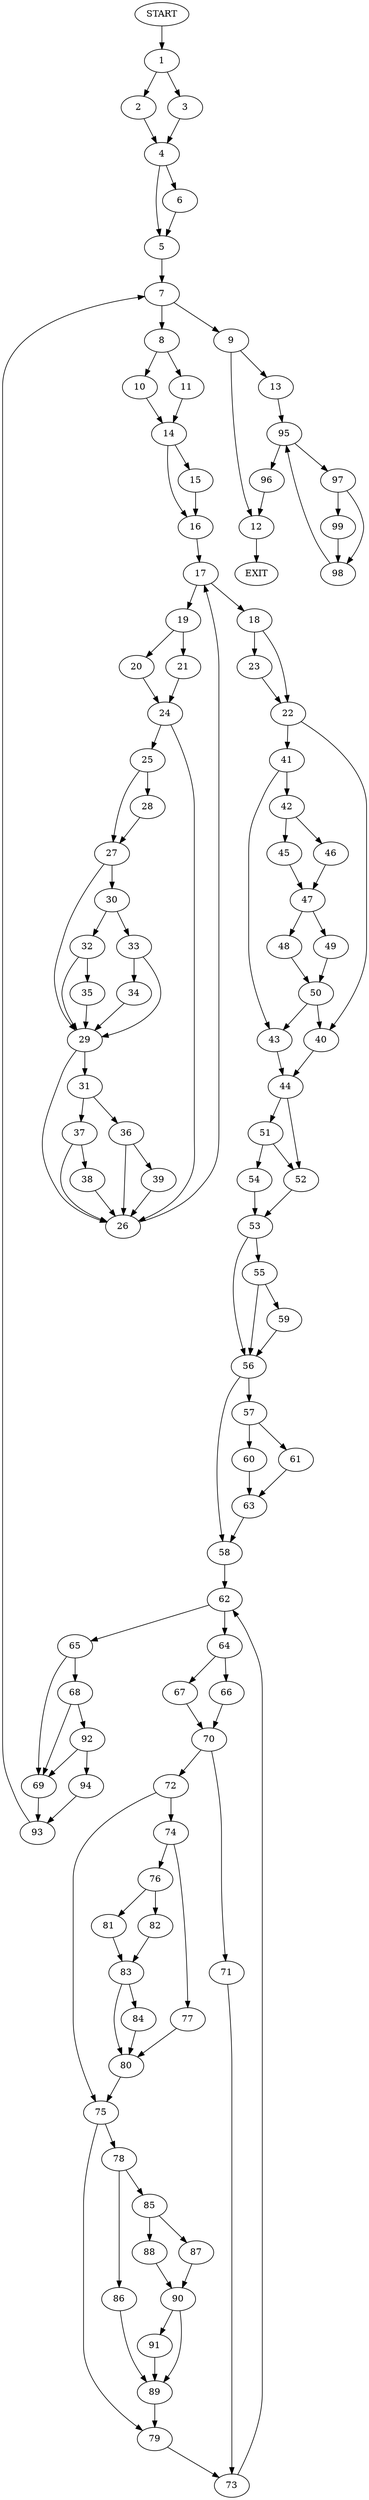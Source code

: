 digraph {
0 [label="START"]
100 [label="EXIT"]
0 -> 1
1 -> 2
1 -> 3
3 -> 4
2 -> 4
4 -> 5
4 -> 6
6 -> 5
5 -> 7
7 -> 8
7 -> 9
8 -> 10
8 -> 11
9 -> 12
9 -> 13
10 -> 14
11 -> 14
14 -> 15
14 -> 16
15 -> 16
16 -> 17
17 -> 18
17 -> 19
19 -> 20
19 -> 21
18 -> 22
18 -> 23
20 -> 24
21 -> 24
24 -> 25
24 -> 26
26 -> 17
25 -> 27
25 -> 28
28 -> 27
27 -> 29
27 -> 30
29 -> 31
29 -> 26
30 -> 32
30 -> 33
33 -> 29
33 -> 34
32 -> 29
32 -> 35
35 -> 29
34 -> 29
31 -> 36
31 -> 37
37 -> 26
37 -> 38
36 -> 26
36 -> 39
38 -> 26
39 -> 26
23 -> 22
22 -> 40
22 -> 41
41 -> 42
41 -> 43
40 -> 44
43 -> 44
42 -> 45
42 -> 46
45 -> 47
46 -> 47
47 -> 48
47 -> 49
49 -> 50
48 -> 50
50 -> 40
50 -> 43
44 -> 51
44 -> 52
52 -> 53
51 -> 54
51 -> 52
54 -> 53
53 -> 55
53 -> 56
56 -> 57
56 -> 58
55 -> 59
55 -> 56
59 -> 56
57 -> 60
57 -> 61
58 -> 62
61 -> 63
60 -> 63
63 -> 58
62 -> 64
62 -> 65
64 -> 66
64 -> 67
65 -> 68
65 -> 69
66 -> 70
67 -> 70
70 -> 71
70 -> 72
71 -> 73
72 -> 74
72 -> 75
74 -> 76
74 -> 77
75 -> 78
75 -> 79
77 -> 80
76 -> 81
76 -> 82
81 -> 83
82 -> 83
83 -> 80
83 -> 84
84 -> 80
80 -> 75
78 -> 85
78 -> 86
79 -> 73
85 -> 87
85 -> 88
86 -> 89
88 -> 90
87 -> 90
90 -> 91
90 -> 89
91 -> 89
89 -> 79
73 -> 62
68 -> 69
68 -> 92
69 -> 93
92 -> 94
92 -> 69
94 -> 93
93 -> 7
13 -> 95
12 -> 100
95 -> 96
95 -> 97
96 -> 12
97 -> 98
97 -> 99
99 -> 98
98 -> 95
}
